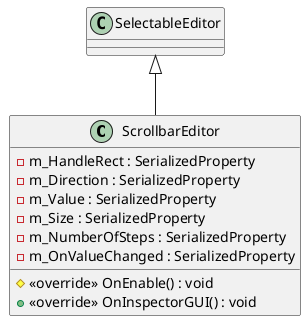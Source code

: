 @startuml
class ScrollbarEditor {
    - m_HandleRect : SerializedProperty
    - m_Direction : SerializedProperty
    - m_Value : SerializedProperty
    - m_Size : SerializedProperty
    - m_NumberOfSteps : SerializedProperty
    - m_OnValueChanged : SerializedProperty
    # <<override>> OnEnable() : void
    + <<override>> OnInspectorGUI() : void
}
SelectableEditor <|-- ScrollbarEditor
@enduml
